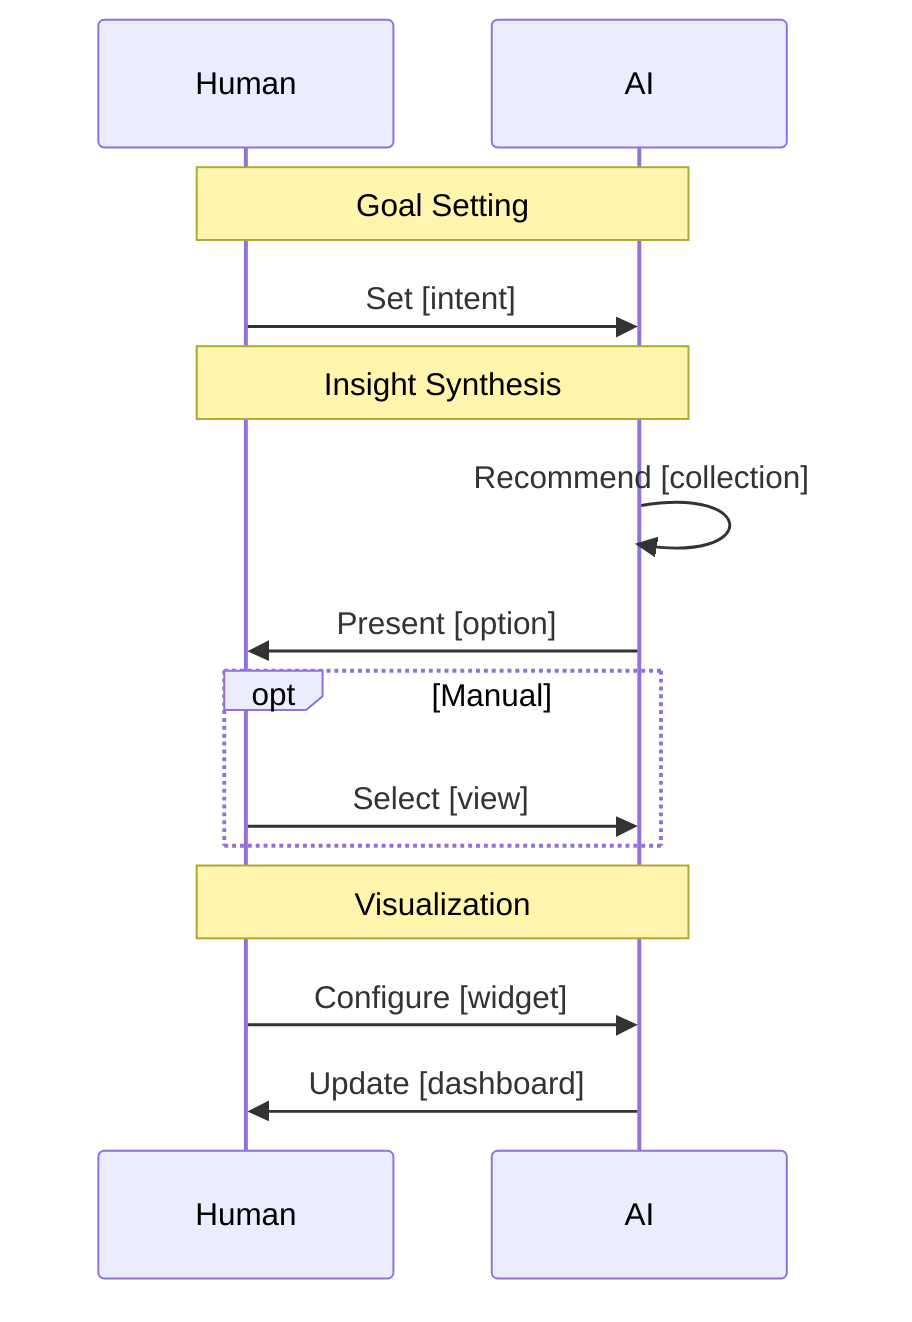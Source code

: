 sequenceDiagram
    participant H as Human
    participant A as AI

    note over H,A: Goal Setting
    H ->> A: Set [intent]  

    note over H,A: Insight Synthesis
    A ->> A: Recommend [collection]  
    A ->> H: Present [option]  
    opt Manual
        H ->> A: Select [view]  
    end

    note over H,A: Visualization
    H ->> A: Configure [widget]  
    A ->> H: Update [dashboard]